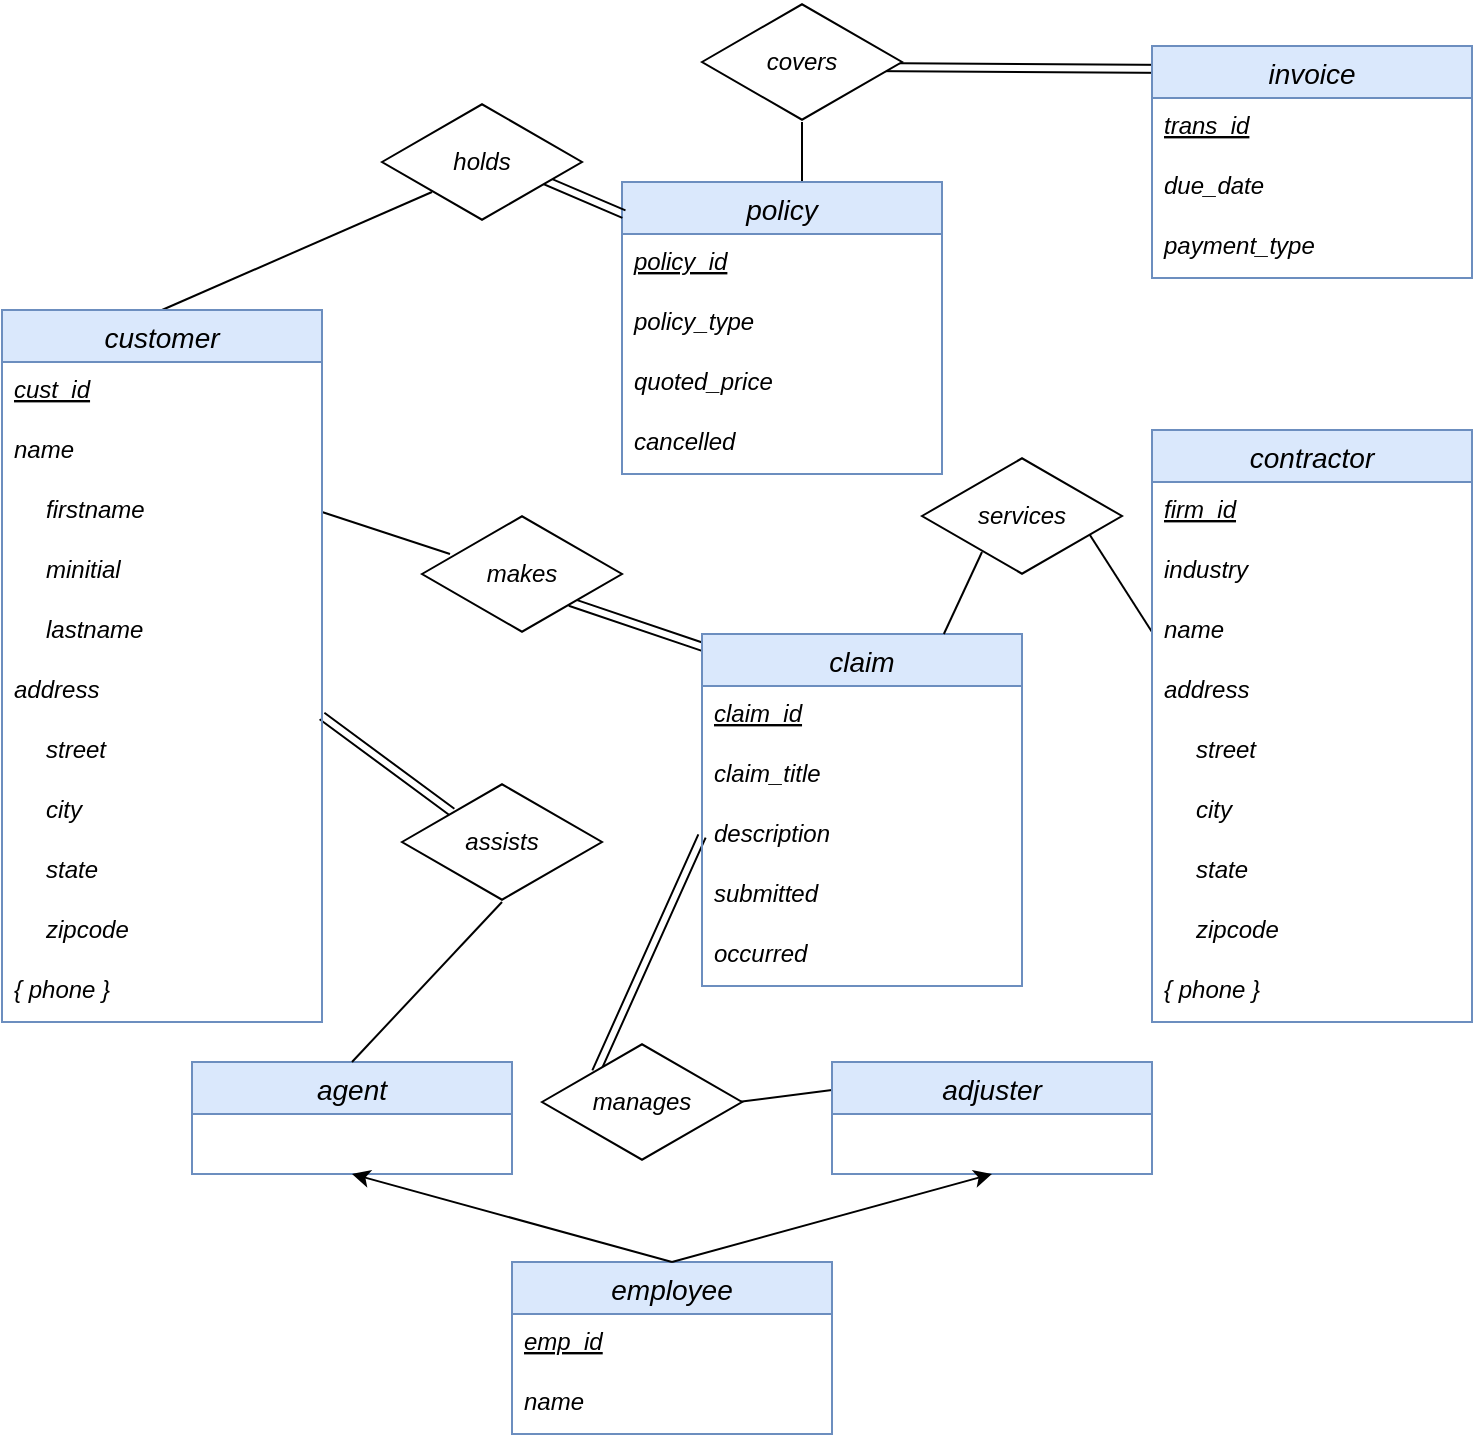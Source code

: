 <mxfile version="14.4.2" type="device"><diagram id="R2lEEEUBdFMjLlhIrx00" name="Page-1"><mxGraphModel dx="1213" dy="750" grid="1" gridSize="10" guides="1" tooltips="1" connect="1" arrows="1" fold="1" page="1" pageScale="1" pageWidth="850" pageHeight="1100" math="0" shadow="0" extFonts="Permanent Marker^https://fonts.googleapis.com/css?family=Permanent+Marker"><root><mxCell id="0"/><mxCell id="1" parent="0"/><mxCell id="RvAxAFnvMs2Ia5hlc790-54" value="" style="shape=link;html=1;entryX=0.27;entryY=0.25;entryDx=0;entryDy=0;entryPerimeter=0;exitX=0;exitY=0.5;exitDx=0;exitDy=0;" edge="1" parent="1" source="RvAxAFnvMs2Ia5hlc790-46" target="RvAxAFnvMs2Ia5hlc790-52"><mxGeometry width="100" relative="1" as="geometry"><mxPoint x="590" y="390" as="sourcePoint"/><mxPoint x="641" y="442.02" as="targetPoint"/></mxGeometry></mxCell><mxCell id="RvAxAFnvMs2Ia5hlc790-83" value="" style="endArrow=none;html=1;entryX=0;entryY=0.5;entryDx=0;entryDy=0;exitX=0.67;exitY=0.217;exitDx=0;exitDy=0;exitPerimeter=0;" edge="1" parent="1" source="RvAxAFnvMs2Ia5hlc790-81" target="RvAxAFnvMs2Ia5hlc790-71"><mxGeometry width="50" height="50" relative="1" as="geometry"><mxPoint x="400" y="410" as="sourcePoint"/><mxPoint x="450" y="360" as="targetPoint"/></mxGeometry></mxCell><mxCell id="RvAxAFnvMs2Ia5hlc790-53" value="" style="endArrow=none;html=1;exitX=0.98;exitY=0.5;exitDx=0;exitDy=0;exitPerimeter=0;entryX=0;entryY=0.25;entryDx=0;entryDy=0;" edge="1" parent="1" source="RvAxAFnvMs2Ia5hlc790-52" target="RvAxAFnvMs2Ia5hlc790-16"><mxGeometry width="50" height="50" relative="1" as="geometry"><mxPoint x="400" y="470" as="sourcePoint"/><mxPoint x="670" y="490" as="targetPoint"/></mxGeometry></mxCell><mxCell id="RvAxAFnvMs2Ia5hlc790-25" value="" style="shape=link;html=1;entryX=0.25;entryY=0.25;entryDx=0;entryDy=0;entryPerimeter=0;exitX=1;exitY=-0.1;exitDx=0;exitDy=0;exitPerimeter=0;" edge="1" parent="1" source="RvAxAFnvMs2Ia5hlc790-62" target="RvAxAFnvMs2Ia5hlc790-19"><mxGeometry width="100" relative="1" as="geometry"><mxPoint x="260" y="400" as="sourcePoint"/><mxPoint x="265" y="440" as="targetPoint"/></mxGeometry></mxCell><mxCell id="RvAxAFnvMs2Ia5hlc790-57" value="" style="shape=link;html=1;entryX=0.094;entryY=0.099;entryDx=0;entryDy=0;entryPerimeter=0;exitX=0.8;exitY=0.542;exitDx=0;exitDy=0;exitPerimeter=0;" edge="1" parent="1" source="RvAxAFnvMs2Ia5hlc790-42" target="RvAxAFnvMs2Ia5hlc790-37"><mxGeometry width="100" relative="1" as="geometry"><mxPoint x="660" y="190" as="sourcePoint"/><mxPoint x="760" y="190" as="targetPoint"/></mxGeometry></mxCell><mxCell id="RvAxAFnvMs2Ia5hlc790-55" value="" style="endArrow=none;html=1;entryX=0.5;entryY=1;entryDx=0;entryDy=0;entryPerimeter=0;" edge="1" parent="1" target="RvAxAFnvMs2Ia5hlc790-42"><mxGeometry width="50" height="50" relative="1" as="geometry"><mxPoint x="490" y="100" as="sourcePoint"/><mxPoint x="493" y="66" as="targetPoint"/></mxGeometry></mxCell><mxCell id="RvAxAFnvMs2Ia5hlc790-48" value="" style="shape=link;html=1;exitX=0.74;exitY=0.733;exitDx=0;exitDy=0;exitPerimeter=0;entryX=0.013;entryY=0.04;entryDx=0;entryDy=0;entryPerimeter=0;" edge="1" parent="1" source="RvAxAFnvMs2Ia5hlc790-47" target="RvAxAFnvMs2Ia5hlc790-43"><mxGeometry width="100" relative="1" as="geometry"><mxPoint x="380" y="440" as="sourcePoint"/><mxPoint x="439" y="410" as="targetPoint"/></mxGeometry></mxCell><mxCell id="RvAxAFnvMs2Ia5hlc790-10" value="agent" style="swimlane;fontStyle=2;childLayout=stackLayout;horizontal=1;startSize=26;horizontalStack=0;resizeParent=1;resizeParentMax=0;resizeLast=0;collapsible=1;marginBottom=0;align=center;fontSize=14;fillColor=#dae8fc;strokeColor=#6c8ebf;" vertex="1" parent="1"><mxGeometry x="185" y="540" width="160" height="56" as="geometry"/></mxCell><mxCell id="RvAxAFnvMs2Ia5hlc790-13" value="employee" style="swimlane;fontStyle=2;childLayout=stackLayout;horizontal=1;startSize=26;horizontalStack=0;resizeParent=1;resizeParentMax=0;resizeLast=0;collapsible=1;marginBottom=0;align=center;fontSize=14;fillColor=#dae8fc;strokeColor=#6c8ebf;" vertex="1" parent="1"><mxGeometry x="345" y="640" width="160" height="86" as="geometry"/></mxCell><mxCell id="RvAxAFnvMs2Ia5hlc790-14" value="emp_id" style="text;strokeColor=none;fillColor=none;spacingLeft=4;spacingRight=4;overflow=hidden;rotatable=0;points=[[0,0.5],[1,0.5]];portConstraint=eastwest;fontSize=12;fontStyle=6" vertex="1" parent="RvAxAFnvMs2Ia5hlc790-13"><mxGeometry y="26" width="160" height="30" as="geometry"/></mxCell><mxCell id="RvAxAFnvMs2Ia5hlc790-15" value="name&#xA;" style="text;strokeColor=none;fillColor=none;spacingLeft=4;spacingRight=4;overflow=hidden;rotatable=0;points=[[0,0.5],[1,0.5]];portConstraint=eastwest;fontSize=12;fontStyle=2" vertex="1" parent="RvAxAFnvMs2Ia5hlc790-13"><mxGeometry y="56" width="160" height="30" as="geometry"/></mxCell><mxCell id="RvAxAFnvMs2Ia5hlc790-16" value="adjuster" style="swimlane;fontStyle=2;childLayout=stackLayout;horizontal=1;startSize=26;horizontalStack=0;resizeParent=1;resizeParentMax=0;resizeLast=0;collapsible=1;marginBottom=0;align=center;fontSize=14;fillColor=#dae8fc;strokeColor=#6c8ebf;" vertex="1" parent="1"><mxGeometry x="505" y="540" width="160" height="56" as="geometry"/></mxCell><mxCell id="RvAxAFnvMs2Ia5hlc790-19" value="&lt;i&gt;assists&lt;/i&gt;" style="html=1;whiteSpace=wrap;aspect=fixed;shape=isoRectangle;" vertex="1" parent="1"><mxGeometry x="290" y="400" width="100" height="60" as="geometry"/></mxCell><mxCell id="RvAxAFnvMs2Ia5hlc790-27" value="" style="endArrow=classic;html=1;exitX=0.5;exitY=0;exitDx=0;exitDy=0;entryX=0.5;entryY=1;entryDx=0;entryDy=0;" edge="1" parent="1" source="RvAxAFnvMs2Ia5hlc790-13" target="RvAxAFnvMs2Ia5hlc790-16"><mxGeometry width="50" height="50" relative="1" as="geometry"><mxPoint x="425" y="630" as="sourcePoint"/><mxPoint x="465" y="490" as="targetPoint"/></mxGeometry></mxCell><mxCell id="RvAxAFnvMs2Ia5hlc790-28" value="" style="endArrow=classic;html=1;entryX=0.5;entryY=1;entryDx=0;entryDy=0;" edge="1" parent="1" target="RvAxAFnvMs2Ia5hlc790-10"><mxGeometry width="50" height="50" relative="1" as="geometry"><mxPoint x="425" y="640" as="sourcePoint"/><mxPoint x="465" y="490" as="targetPoint"/></mxGeometry></mxCell><mxCell id="RvAxAFnvMs2Ia5hlc790-29" value="" style="endArrow=none;html=1;exitX=0.5;exitY=0;exitDx=0;exitDy=0;entryX=0.5;entryY=1;entryDx=0;entryDy=0;entryPerimeter=0;" edge="1" parent="1" source="RvAxAFnvMs2Ia5hlc790-10" target="RvAxAFnvMs2Ia5hlc790-19"><mxGeometry width="50" height="50" relative="1" as="geometry"><mxPoint x="415" y="540" as="sourcePoint"/><mxPoint x="255" y="510" as="targetPoint"/></mxGeometry></mxCell><mxCell id="RvAxAFnvMs2Ia5hlc790-34" value="policy" style="swimlane;fontStyle=2;childLayout=stackLayout;horizontal=1;startSize=26;horizontalStack=0;resizeParent=1;resizeParentMax=0;resizeLast=0;collapsible=1;marginBottom=0;align=center;fontSize=14;fillColor=#dae8fc;strokeColor=#6c8ebf;" vertex="1" parent="1"><mxGeometry x="400" y="100" width="160" height="146" as="geometry"/></mxCell><mxCell id="RvAxAFnvMs2Ia5hlc790-51" value="" style="shape=link;html=1;entryX=0.006;entryY=0.11;entryDx=0;entryDy=0;entryPerimeter=0;" edge="1" parent="RvAxAFnvMs2Ia5hlc790-34" target="RvAxAFnvMs2Ia5hlc790-34"><mxGeometry width="100" relative="1" as="geometry"><mxPoint x="-60" y="-10" as="sourcePoint"/><mxPoint x="50" y="50" as="targetPoint"/></mxGeometry></mxCell><mxCell id="RvAxAFnvMs2Ia5hlc790-35" value="policy_id" style="text;strokeColor=none;fillColor=none;spacingLeft=4;spacingRight=4;overflow=hidden;rotatable=0;points=[[0,0.5],[1,0.5]];portConstraint=eastwest;fontSize=12;fontStyle=6" vertex="1" parent="RvAxAFnvMs2Ia5hlc790-34"><mxGeometry y="26" width="160" height="30" as="geometry"/></mxCell><mxCell id="RvAxAFnvMs2Ia5hlc790-36" value="policy_type" style="text;strokeColor=none;fillColor=none;spacingLeft=4;spacingRight=4;overflow=hidden;rotatable=0;points=[[0,0.5],[1,0.5]];portConstraint=eastwest;fontSize=12;fontStyle=2" vertex="1" parent="RvAxAFnvMs2Ia5hlc790-34"><mxGeometry y="56" width="160" height="30" as="geometry"/></mxCell><mxCell id="RvAxAFnvMs2Ia5hlc790-56" value="quoted_price" style="text;strokeColor=none;fillColor=none;spacingLeft=4;spacingRight=4;overflow=hidden;rotatable=0;points=[[0,0.5],[1,0.5]];portConstraint=eastwest;fontSize=12;fontStyle=2" vertex="1" parent="RvAxAFnvMs2Ia5hlc790-34"><mxGeometry y="86" width="160" height="30" as="geometry"/></mxCell><mxCell id="RvAxAFnvMs2Ia5hlc790-87" value="cancelled" style="text;strokeColor=none;fillColor=none;spacingLeft=4;spacingRight=4;overflow=hidden;rotatable=0;points=[[0,0.5],[1,0.5]];portConstraint=eastwest;fontSize=12;fontStyle=2" vertex="1" parent="RvAxAFnvMs2Ia5hlc790-34"><mxGeometry y="116" width="160" height="30" as="geometry"/></mxCell><mxCell id="RvAxAFnvMs2Ia5hlc790-37" value="invoice" style="swimlane;fontStyle=2;childLayout=stackLayout;horizontal=1;startSize=26;horizontalStack=0;resizeParent=1;resizeParentMax=0;resizeLast=0;collapsible=1;marginBottom=0;align=center;fontSize=14;fillColor=#dae8fc;strokeColor=#6c8ebf;" vertex="1" parent="1"><mxGeometry x="665" y="32" width="160" height="116" as="geometry"/></mxCell><mxCell id="RvAxAFnvMs2Ia5hlc790-38" value="trans_id" style="text;strokeColor=none;fillColor=none;spacingLeft=4;spacingRight=4;overflow=hidden;rotatable=0;points=[[0,0.5],[1,0.5]];portConstraint=eastwest;fontSize=12;fontStyle=6" vertex="1" parent="RvAxAFnvMs2Ia5hlc790-37"><mxGeometry y="26" width="160" height="30" as="geometry"/></mxCell><mxCell id="RvAxAFnvMs2Ia5hlc790-88" value="due_date" style="text;strokeColor=none;fillColor=none;spacingLeft=4;spacingRight=4;overflow=hidden;rotatable=0;points=[[0,0.5],[1,0.5]];portConstraint=eastwest;fontSize=12;fontStyle=2" vertex="1" parent="RvAxAFnvMs2Ia5hlc790-37"><mxGeometry y="56" width="160" height="30" as="geometry"/></mxCell><mxCell id="RvAxAFnvMs2Ia5hlc790-39" value="payment_type" style="text;strokeColor=none;fillColor=none;spacingLeft=4;spacingRight=4;overflow=hidden;rotatable=0;points=[[0,0.5],[1,0.5]];portConstraint=eastwest;fontSize=12;fontStyle=2" vertex="1" parent="RvAxAFnvMs2Ia5hlc790-37"><mxGeometry y="86" width="160" height="30" as="geometry"/></mxCell><mxCell id="RvAxAFnvMs2Ia5hlc790-41" value="&lt;i&gt;holds&lt;/i&gt;" style="html=1;whiteSpace=wrap;aspect=fixed;shape=isoRectangle;" vertex="1" parent="1"><mxGeometry x="280" y="60" width="100" height="60" as="geometry"/></mxCell><mxCell id="RvAxAFnvMs2Ia5hlc790-42" value="&lt;i&gt;covers&lt;/i&gt;" style="html=1;whiteSpace=wrap;aspect=fixed;shape=isoRectangle;" vertex="1" parent="1"><mxGeometry x="440" y="10" width="100" height="60" as="geometry"/></mxCell><mxCell id="RvAxAFnvMs2Ia5hlc790-43" value="claim" style="swimlane;fontStyle=2;childLayout=stackLayout;horizontal=1;startSize=26;horizontalStack=0;resizeParent=1;resizeParentMax=0;resizeLast=0;collapsible=1;marginBottom=0;align=center;fontSize=14;fillColor=#dae8fc;strokeColor=#6c8ebf;" vertex="1" parent="1"><mxGeometry x="440" y="326" width="160" height="176" as="geometry"/></mxCell><mxCell id="RvAxAFnvMs2Ia5hlc790-44" value="claim_id" style="text;strokeColor=none;fillColor=none;spacingLeft=4;spacingRight=4;overflow=hidden;rotatable=0;points=[[0,0.5],[1,0.5]];portConstraint=eastwest;fontSize=12;fontStyle=6" vertex="1" parent="RvAxAFnvMs2Ia5hlc790-43"><mxGeometry y="26" width="160" height="30" as="geometry"/></mxCell><mxCell id="RvAxAFnvMs2Ia5hlc790-45" value="claim_title" style="text;strokeColor=none;fillColor=none;spacingLeft=4;spacingRight=4;overflow=hidden;rotatable=0;points=[[0,0.5],[1,0.5]];portConstraint=eastwest;fontSize=12;fontStyle=2" vertex="1" parent="RvAxAFnvMs2Ia5hlc790-43"><mxGeometry y="56" width="160" height="30" as="geometry"/></mxCell><mxCell id="RvAxAFnvMs2Ia5hlc790-46" value="description" style="text;strokeColor=none;fillColor=none;spacingLeft=4;spacingRight=4;overflow=hidden;rotatable=0;points=[[0,0.5],[1,0.5]];portConstraint=eastwest;fontSize=12;fontStyle=2" vertex="1" parent="RvAxAFnvMs2Ia5hlc790-43"><mxGeometry y="86" width="160" height="30" as="geometry"/></mxCell><mxCell id="RvAxAFnvMs2Ia5hlc790-67" value="submitted" style="text;strokeColor=none;fillColor=none;spacingLeft=4;spacingRight=4;overflow=hidden;rotatable=0;points=[[0,0.5],[1,0.5]];portConstraint=eastwest;fontSize=12;fontStyle=2" vertex="1" parent="RvAxAFnvMs2Ia5hlc790-43"><mxGeometry y="116" width="160" height="30" as="geometry"/></mxCell><mxCell id="RvAxAFnvMs2Ia5hlc790-68" value="occurred" style="text;strokeColor=none;fillColor=none;spacingLeft=4;spacingRight=4;overflow=hidden;rotatable=0;points=[[0,0.5],[1,0.5]];portConstraint=eastwest;fontSize=12;fontStyle=2" vertex="1" parent="RvAxAFnvMs2Ia5hlc790-43"><mxGeometry y="146" width="160" height="30" as="geometry"/></mxCell><mxCell id="RvAxAFnvMs2Ia5hlc790-47" value="&lt;i&gt;makes&lt;/i&gt;" style="html=1;whiteSpace=wrap;aspect=fixed;shape=isoRectangle;" vertex="1" parent="1"><mxGeometry x="300" y="266" width="100" height="60" as="geometry"/></mxCell><mxCell id="RvAxAFnvMs2Ia5hlc790-49" value="" style="endArrow=none;html=1;exitX=0.14;exitY=0.333;exitDx=0;exitDy=0;exitPerimeter=0;entryX=1;entryY=0.5;entryDx=0;entryDy=0;" edge="1" parent="1" source="RvAxAFnvMs2Ia5hlc790-47" target="RvAxAFnvMs2Ia5hlc790-58"><mxGeometry width="50" height="50" relative="1" as="geometry"><mxPoint x="400" y="470" as="sourcePoint"/><mxPoint x="299" y="320" as="targetPoint"/></mxGeometry></mxCell><mxCell id="RvAxAFnvMs2Ia5hlc790-50" value="" style="endArrow=none;html=1;exitX=0.5;exitY=0;exitDx=0;exitDy=0;entryX=0.25;entryY=0.75;entryDx=0;entryDy=0;entryPerimeter=0;" edge="1" parent="1" source="RvAxAFnvMs2Ia5hlc790-6" target="RvAxAFnvMs2Ia5hlc790-41"><mxGeometry width="50" height="50" relative="1" as="geometry"><mxPoint x="400" y="470" as="sourcePoint"/><mxPoint x="450" y="420" as="targetPoint"/></mxGeometry></mxCell><mxCell id="RvAxAFnvMs2Ia5hlc790-52" value="&lt;i&gt;manages&lt;/i&gt;" style="html=1;whiteSpace=wrap;aspect=fixed;shape=isoRectangle;" vertex="1" parent="1"><mxGeometry x="360" y="530" width="100" height="60" as="geometry"/></mxCell><mxCell id="RvAxAFnvMs2Ia5hlc790-6" value="customer" style="swimlane;fontStyle=2;childLayout=stackLayout;horizontal=1;startSize=26;horizontalStack=0;resizeParent=1;resizeParentMax=0;resizeLast=0;collapsible=1;marginBottom=0;align=center;fontSize=14;fillColor=#dae8fc;strokeColor=#6c8ebf;" vertex="1" parent="1"><mxGeometry x="90" y="164" width="160" height="356" as="geometry"/></mxCell><mxCell id="RvAxAFnvMs2Ia5hlc790-7" value="cust_id" style="text;strokeColor=none;fillColor=none;spacingLeft=4;spacingRight=4;overflow=hidden;rotatable=0;points=[[0,0.5],[1,0.5]];portConstraint=eastwest;fontSize=12;fontStyle=6" vertex="1" parent="RvAxAFnvMs2Ia5hlc790-6"><mxGeometry y="26" width="160" height="30" as="geometry"/></mxCell><mxCell id="RvAxAFnvMs2Ia5hlc790-8" value="name&#xA;" style="text;strokeColor=none;fillColor=none;spacingLeft=4;spacingRight=4;overflow=hidden;rotatable=0;points=[[0,0.5],[1,0.5]];portConstraint=eastwest;fontSize=12;fontStyle=2" vertex="1" parent="RvAxAFnvMs2Ia5hlc790-6"><mxGeometry y="56" width="160" height="30" as="geometry"/></mxCell><mxCell id="RvAxAFnvMs2Ia5hlc790-58" value="firstname" style="text;strokeColor=none;fillColor=none;spacingLeft=20;spacingRight=4;overflow=hidden;rotatable=0;points=[[0,0.5],[1,0.5]];portConstraint=eastwest;fontSize=12;fontStyle=2;align=left;" vertex="1" parent="RvAxAFnvMs2Ia5hlc790-6"><mxGeometry y="86" width="160" height="30" as="geometry"/></mxCell><mxCell id="RvAxAFnvMs2Ia5hlc790-59" value="minitial" style="text;strokeColor=none;fillColor=none;spacingLeft=20;spacingRight=4;overflow=hidden;rotatable=0;points=[[0,0.5],[1,0.5]];portConstraint=eastwest;fontSize=12;fontStyle=2" vertex="1" parent="RvAxAFnvMs2Ia5hlc790-6"><mxGeometry y="116" width="160" height="30" as="geometry"/></mxCell><mxCell id="RvAxAFnvMs2Ia5hlc790-60" value="lastname" style="text;strokeColor=none;fillColor=none;spacingLeft=20;spacingRight=4;overflow=hidden;rotatable=0;points=[[0,0.5],[1,0.5]];portConstraint=eastwest;fontSize=12;fontStyle=2;align=left;" vertex="1" parent="RvAxAFnvMs2Ia5hlc790-6"><mxGeometry y="146" width="160" height="30" as="geometry"/></mxCell><mxCell id="RvAxAFnvMs2Ia5hlc790-61" value="address" style="text;strokeColor=none;fillColor=none;spacingLeft=4;spacingRight=4;overflow=hidden;rotatable=0;points=[[0,0.5],[1,0.5]];portConstraint=eastwest;fontSize=12;fontStyle=2;align=left;" vertex="1" parent="RvAxAFnvMs2Ia5hlc790-6"><mxGeometry y="176" width="160" height="30" as="geometry"/></mxCell><mxCell id="RvAxAFnvMs2Ia5hlc790-62" value="street" style="text;strokeColor=none;fillColor=none;spacingLeft=20;spacingRight=4;overflow=hidden;rotatable=0;points=[[0,0.5],[1,0.5]];portConstraint=eastwest;fontSize=12;fontStyle=2;align=left;" vertex="1" parent="RvAxAFnvMs2Ia5hlc790-6"><mxGeometry y="206" width="160" height="30" as="geometry"/></mxCell><mxCell id="RvAxAFnvMs2Ia5hlc790-63" value="city" style="text;strokeColor=none;fillColor=none;spacingLeft=20;spacingRight=4;overflow=hidden;rotatable=0;points=[[0,0.5],[1,0.5]];portConstraint=eastwest;fontSize=12;fontStyle=2;align=left;" vertex="1" parent="RvAxAFnvMs2Ia5hlc790-6"><mxGeometry y="236" width="160" height="30" as="geometry"/></mxCell><mxCell id="RvAxAFnvMs2Ia5hlc790-64" value="state" style="text;strokeColor=none;fillColor=none;spacingLeft=20;spacingRight=4;overflow=hidden;rotatable=0;points=[[0,0.5],[1,0.5]];portConstraint=eastwest;fontSize=12;fontStyle=2" vertex="1" parent="RvAxAFnvMs2Ia5hlc790-6"><mxGeometry y="266" width="160" height="30" as="geometry"/></mxCell><mxCell id="RvAxAFnvMs2Ia5hlc790-65" value="zipcode" style="text;strokeColor=none;fillColor=none;spacingLeft=20;spacingRight=4;overflow=hidden;rotatable=0;points=[[0,0.5],[1,0.5]];portConstraint=eastwest;fontSize=12;fontStyle=2" vertex="1" parent="RvAxAFnvMs2Ia5hlc790-6"><mxGeometry y="296" width="160" height="30" as="geometry"/></mxCell><mxCell id="RvAxAFnvMs2Ia5hlc790-66" value="{ phone }" style="text;strokeColor=none;fillColor=none;spacingLeft=4;spacingRight=4;overflow=hidden;rotatable=0;points=[[0,0.5],[1,0.5]];portConstraint=eastwest;fontSize=12;fontStyle=2" vertex="1" parent="RvAxAFnvMs2Ia5hlc790-6"><mxGeometry y="326" width="160" height="30" as="geometry"/></mxCell><mxCell id="RvAxAFnvMs2Ia5hlc790-69" value="contractor" style="swimlane;fontStyle=2;childLayout=stackLayout;horizontal=1;startSize=26;horizontalStack=0;resizeParent=1;resizeParentMax=0;resizeLast=0;collapsible=1;marginBottom=0;align=center;fontSize=14;fillColor=#dae8fc;strokeColor=#6c8ebf;" vertex="1" parent="1"><mxGeometry x="665" y="224" width="160" height="296" as="geometry"/></mxCell><mxCell id="RvAxAFnvMs2Ia5hlc790-70" value="firm_id" style="text;strokeColor=none;fillColor=none;spacingLeft=4;spacingRight=4;overflow=hidden;rotatable=0;points=[[0,0.5],[1,0.5]];portConstraint=eastwest;fontSize=12;fontStyle=6" vertex="1" parent="RvAxAFnvMs2Ia5hlc790-69"><mxGeometry y="26" width="160" height="30" as="geometry"/></mxCell><mxCell id="RvAxAFnvMs2Ia5hlc790-86" value="industry" style="text;strokeColor=none;fillColor=none;spacingLeft=4;spacingRight=4;overflow=hidden;rotatable=0;points=[[0,0.5],[1,0.5]];portConstraint=eastwest;fontSize=12;fontStyle=2" vertex="1" parent="RvAxAFnvMs2Ia5hlc790-69"><mxGeometry y="56" width="160" height="30" as="geometry"/></mxCell><mxCell id="RvAxAFnvMs2Ia5hlc790-71" value="name&#xA;" style="text;strokeColor=none;fillColor=none;spacingLeft=4;spacingRight=4;overflow=hidden;rotatable=0;points=[[0,0.5],[1,0.5]];portConstraint=eastwest;fontSize=12;fontStyle=2" vertex="1" parent="RvAxAFnvMs2Ia5hlc790-69"><mxGeometry y="86" width="160" height="30" as="geometry"/></mxCell><mxCell id="RvAxAFnvMs2Ia5hlc790-75" value="address" style="text;strokeColor=none;fillColor=none;spacingLeft=4;spacingRight=4;overflow=hidden;rotatable=0;points=[[0,0.5],[1,0.5]];portConstraint=eastwest;fontSize=12;fontStyle=2;align=left;" vertex="1" parent="RvAxAFnvMs2Ia5hlc790-69"><mxGeometry y="116" width="160" height="30" as="geometry"/></mxCell><mxCell id="RvAxAFnvMs2Ia5hlc790-76" value="street" style="text;strokeColor=none;fillColor=none;spacingLeft=20;spacingRight=4;overflow=hidden;rotatable=0;points=[[0,0.5],[1,0.5]];portConstraint=eastwest;fontSize=12;fontStyle=2;align=left;" vertex="1" parent="RvAxAFnvMs2Ia5hlc790-69"><mxGeometry y="146" width="160" height="30" as="geometry"/></mxCell><mxCell id="RvAxAFnvMs2Ia5hlc790-77" value="city" style="text;strokeColor=none;fillColor=none;spacingLeft=20;spacingRight=4;overflow=hidden;rotatable=0;points=[[0,0.5],[1,0.5]];portConstraint=eastwest;fontSize=12;fontStyle=2;align=left;" vertex="1" parent="RvAxAFnvMs2Ia5hlc790-69"><mxGeometry y="176" width="160" height="30" as="geometry"/></mxCell><mxCell id="RvAxAFnvMs2Ia5hlc790-78" value="state" style="text;strokeColor=none;fillColor=none;spacingLeft=20;spacingRight=4;overflow=hidden;rotatable=0;points=[[0,0.5],[1,0.5]];portConstraint=eastwest;fontSize=12;fontStyle=2" vertex="1" parent="RvAxAFnvMs2Ia5hlc790-69"><mxGeometry y="206" width="160" height="30" as="geometry"/></mxCell><mxCell id="RvAxAFnvMs2Ia5hlc790-79" value="zipcode" style="text;strokeColor=none;fillColor=none;spacingLeft=20;spacingRight=4;overflow=hidden;rotatable=0;points=[[0,0.5],[1,0.5]];portConstraint=eastwest;fontSize=12;fontStyle=2" vertex="1" parent="RvAxAFnvMs2Ia5hlc790-69"><mxGeometry y="236" width="160" height="30" as="geometry"/></mxCell><mxCell id="RvAxAFnvMs2Ia5hlc790-80" value="{ phone }" style="text;strokeColor=none;fillColor=none;spacingLeft=4;spacingRight=4;overflow=hidden;rotatable=0;points=[[0,0.5],[1,0.5]];portConstraint=eastwest;fontSize=12;fontStyle=2" vertex="1" parent="RvAxAFnvMs2Ia5hlc790-69"><mxGeometry y="266" width="160" height="30" as="geometry"/></mxCell><mxCell id="RvAxAFnvMs2Ia5hlc790-81" value="&lt;i&gt;services&lt;/i&gt;" style="html=1;whiteSpace=wrap;aspect=fixed;shape=isoRectangle;" vertex="1" parent="1"><mxGeometry x="550" y="237" width="100" height="60" as="geometry"/></mxCell><mxCell id="RvAxAFnvMs2Ia5hlc790-84" value="" style="endArrow=none;html=1;" edge="1" parent="1" source="RvAxAFnvMs2Ia5hlc790-43"><mxGeometry width="50" height="50" relative="1" as="geometry"><mxPoint x="400" y="410" as="sourcePoint"/><mxPoint x="580" y="285" as="targetPoint"/></mxGeometry></mxCell></root></mxGraphModel></diagram></mxfile>